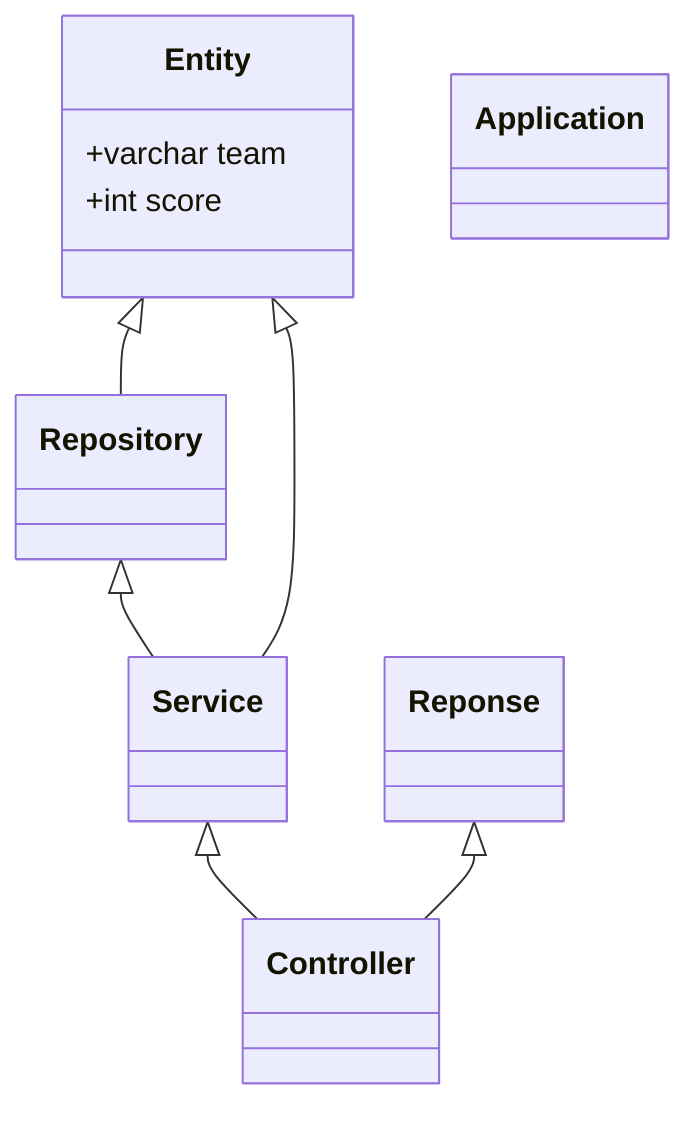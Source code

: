 classDiagram
    Entity <|-- Repository
    Repository <|-- Service
    Service <|-- Controller  
    Entity <|-- Service
    Reponse <|-- Controller

    class Entity{
      +varchar team
      +int score
    }
    class Application